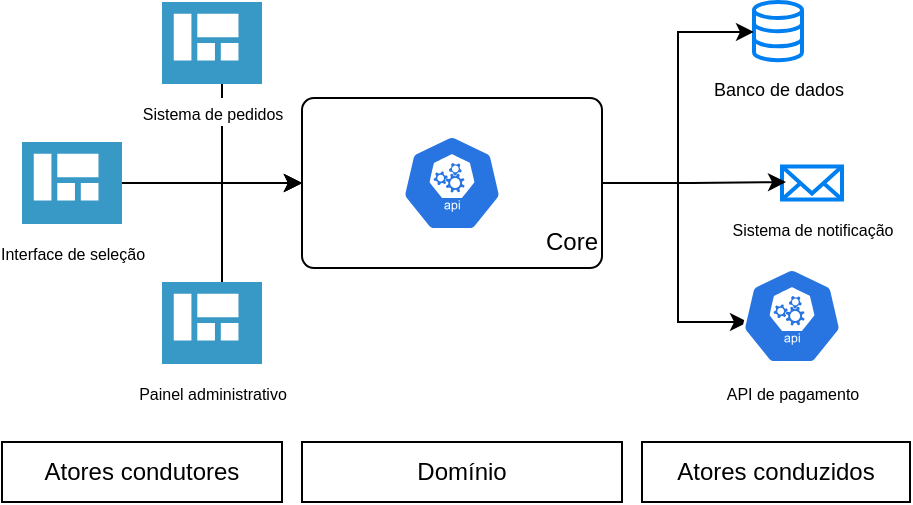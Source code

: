 <mxfile version="21.5.2" type="device">
  <diagram name="Page-1" id="pw9bXmxXb1RZXlc3BzC1">
    <mxGraphModel dx="1407" dy="494" grid="1" gridSize="10" guides="1" tooltips="1" connect="1" arrows="1" fold="1" page="1" pageScale="1" pageWidth="827" pageHeight="1169" math="0" shadow="0">
      <root>
        <mxCell id="0" />
        <mxCell id="1" parent="0" />
        <mxCell id="NnL657Fvms6sKLkzf7jM-1" value="" style="sketch=0;html=1;dashed=0;whitespace=wrap;fillColor=#2875E2;strokeColor=#ffffff;points=[[0.005,0.63,0],[0.1,0.2,0],[0.9,0.2,0],[0.5,0,0],[0.995,0.63,0],[0.72,0.99,0],[0.5,1,0],[0.28,0.99,0]];verticalLabelPosition=bottom;align=center;verticalAlign=top;shape=mxgraph.kubernetes.icon;prIcon=api" vertex="1" parent="1">
          <mxGeometry x="280" y="366.5" width="50" height="48" as="geometry" />
        </mxCell>
        <mxCell id="NnL657Fvms6sKLkzf7jM-2" value="&lt;font style=&quot;font-size: 9px;&quot;&gt;Banco de dados&lt;/font&gt;" style="html=1;verticalLabelPosition=bottom;align=center;labelBackgroundColor=#ffffff;verticalAlign=top;strokeWidth=2;strokeColor=#0080F0;shadow=0;dashed=0;shape=mxgraph.ios7.icons.data;" vertex="1" parent="1">
          <mxGeometry x="456" y="300" width="24" height="29.1" as="geometry" />
        </mxCell>
        <mxCell id="NnL657Fvms6sKLkzf7jM-3" value="&lt;font style=&quot;font-size: 8px;&quot;&gt;Sistema de notificação&lt;/font&gt;" style="html=1;verticalLabelPosition=bottom;align=center;labelBackgroundColor=#ffffff;verticalAlign=top;strokeWidth=2;strokeColor=#0080F0;shadow=0;dashed=0;shape=mxgraph.ios7.icons.mail;" vertex="1" parent="1">
          <mxGeometry x="470" y="382.25" width="30" height="16.5" as="geometry" />
        </mxCell>
        <mxCell id="NnL657Fvms6sKLkzf7jM-16" style="edgeStyle=orthogonalEdgeStyle;rounded=0;orthogonalLoop=1;jettySize=auto;html=1;entryX=0;entryY=0.5;entryDx=0;entryDy=0;" edge="1" parent="1" source="NnL657Fvms6sKLkzf7jM-5" target="NnL657Fvms6sKLkzf7jM-8">
          <mxGeometry relative="1" as="geometry">
            <Array as="points">
              <mxPoint x="190" y="391" />
            </Array>
          </mxGeometry>
        </mxCell>
        <mxCell id="NnL657Fvms6sKLkzf7jM-5" value="&lt;font style=&quot;font-size: 8px;&quot;&gt;Sistema de pedidos&lt;/font&gt;" style="image;sketch=0;aspect=fixed;html=1;points=[];align=center;fontSize=12;image=img/lib/mscae/Shared_Dashboard.svg;" vertex="1" parent="1">
          <mxGeometry x="160" y="300" width="50" height="41" as="geometry" />
        </mxCell>
        <mxCell id="NnL657Fvms6sKLkzf7jM-15" style="edgeStyle=orthogonalEdgeStyle;rounded=0;orthogonalLoop=1;jettySize=auto;html=1;entryX=0;entryY=0.5;entryDx=0;entryDy=0;" edge="1" parent="1" source="NnL657Fvms6sKLkzf7jM-6" target="NnL657Fvms6sKLkzf7jM-8">
          <mxGeometry relative="1" as="geometry" />
        </mxCell>
        <mxCell id="NnL657Fvms6sKLkzf7jM-6" value="&lt;font style=&quot;font-size: 8px;&quot;&gt;Interface de seleção&lt;/font&gt;" style="image;sketch=0;aspect=fixed;html=1;points=[];align=center;fontSize=12;image=img/lib/mscae/Shared_Dashboard.svg;" vertex="1" parent="1">
          <mxGeometry x="90" y="370" width="50" height="41" as="geometry" />
        </mxCell>
        <mxCell id="NnL657Fvms6sKLkzf7jM-14" style="edgeStyle=orthogonalEdgeStyle;rounded=0;orthogonalLoop=1;jettySize=auto;html=1;entryX=0;entryY=0.5;entryDx=0;entryDy=0;" edge="1" parent="1" source="NnL657Fvms6sKLkzf7jM-7" target="NnL657Fvms6sKLkzf7jM-8">
          <mxGeometry relative="1" as="geometry">
            <Array as="points">
              <mxPoint x="190" y="391" />
            </Array>
          </mxGeometry>
        </mxCell>
        <mxCell id="NnL657Fvms6sKLkzf7jM-7" value="&lt;font style=&quot;font-size: 8px;&quot;&gt;Painel administrativo&lt;/font&gt;" style="image;sketch=0;aspect=fixed;html=1;points=[];align=center;fontSize=12;image=img/lib/mscae/Shared_Dashboard.svg;" vertex="1" parent="1">
          <mxGeometry x="160" y="440" width="50" height="41" as="geometry" />
        </mxCell>
        <mxCell id="NnL657Fvms6sKLkzf7jM-11" style="edgeStyle=orthogonalEdgeStyle;rounded=0;orthogonalLoop=1;jettySize=auto;html=1;entryX=0;entryY=0.515;entryDx=0;entryDy=0;entryPerimeter=0;" edge="1" parent="1" source="NnL657Fvms6sKLkzf7jM-8" target="NnL657Fvms6sKLkzf7jM-2">
          <mxGeometry relative="1" as="geometry" />
        </mxCell>
        <mxCell id="NnL657Fvms6sKLkzf7jM-12" style="edgeStyle=orthogonalEdgeStyle;rounded=0;orthogonalLoop=1;jettySize=auto;html=1;entryX=0.067;entryY=0.47;entryDx=0;entryDy=0;entryPerimeter=0;" edge="1" parent="1" source="NnL657Fvms6sKLkzf7jM-8" target="NnL657Fvms6sKLkzf7jM-3">
          <mxGeometry relative="1" as="geometry" />
        </mxCell>
        <mxCell id="NnL657Fvms6sKLkzf7jM-13" style="edgeStyle=orthogonalEdgeStyle;rounded=0;orthogonalLoop=1;jettySize=auto;html=1;entryX=0;entryY=0.5;entryDx=0;entryDy=0;entryPerimeter=0;" edge="1" parent="1" source="NnL657Fvms6sKLkzf7jM-8">
          <mxGeometry relative="1" as="geometry">
            <mxPoint x="453" y="460" as="targetPoint" />
            <Array as="points">
              <mxPoint x="418" y="391" />
              <mxPoint x="418" y="460" />
            </Array>
          </mxGeometry>
        </mxCell>
        <mxCell id="NnL657Fvms6sKLkzf7jM-8" value="&lt;br&gt;&lt;br&gt;&lt;br&gt;&lt;br&gt;Core" style="rounded=1;whiteSpace=wrap;html=1;fillColor=none;align=right;arcSize=7;" vertex="1" parent="1">
          <mxGeometry x="230" y="348" width="150" height="85" as="geometry" />
        </mxCell>
        <mxCell id="NnL657Fvms6sKLkzf7jM-17" value="&lt;font style=&quot;font-size: 8px;&quot;&gt;API de pagamento&lt;/font&gt;" style="sketch=0;html=1;dashed=0;whitespace=wrap;fillColor=#2875E2;strokeColor=#ffffff;points=[[0.005,0.63,0],[0.1,0.2,0],[0.9,0.2,0],[0.5,0,0],[0.995,0.63,0],[0.72,0.99,0],[0.5,1,0],[0.28,0.99,0]];verticalLabelPosition=bottom;align=center;verticalAlign=top;shape=mxgraph.kubernetes.icon;prIcon=api" vertex="1" parent="1">
          <mxGeometry x="450" y="433" width="50" height="48" as="geometry" />
        </mxCell>
        <mxCell id="NnL657Fvms6sKLkzf7jM-32" value="Atores condutores" style="rounded=0;whiteSpace=wrap;html=1;" vertex="1" parent="1">
          <mxGeometry x="80" y="520" width="140" height="30" as="geometry" />
        </mxCell>
        <mxCell id="NnL657Fvms6sKLkzf7jM-33" value="Domínio" style="rounded=0;whiteSpace=wrap;html=1;" vertex="1" parent="1">
          <mxGeometry x="230" y="520" width="160" height="30" as="geometry" />
        </mxCell>
        <mxCell id="NnL657Fvms6sKLkzf7jM-34" value="Atores conduzidos" style="rounded=0;whiteSpace=wrap;html=1;" vertex="1" parent="1">
          <mxGeometry x="400" y="520" width="134" height="30" as="geometry" />
        </mxCell>
      </root>
    </mxGraphModel>
  </diagram>
</mxfile>
